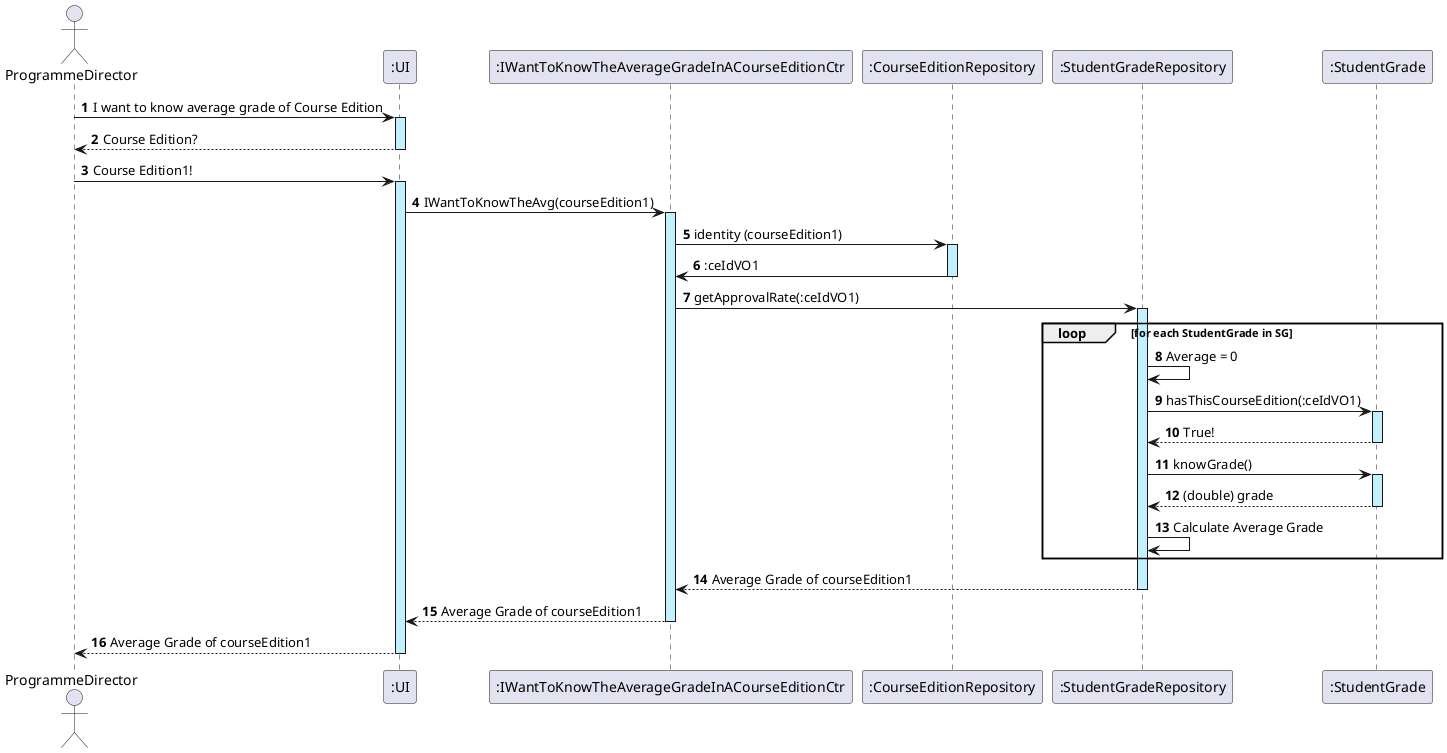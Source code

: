 @startuml
actor ProgrammeDirector
participant ":UI" as UI
participant ":IWantToKnowTheAverageGradeInACourseEditionCtr" as KA
participant ":CourseEditionRepository" as CER
participant ":StudentGradeRepository" as SG
participant ":StudentGrade" as StudentGrade
autonumber


ProgrammeDirector -> UI ++ #application: I want to know average grade of Course Edition
UI --> ProgrammeDirector -- : Course Edition?
ProgrammeDirector -> UI ++ #application: Course Edition1!
UI -> KA ++ #application : IWantToKnowTheAvg(courseEdition1)
KA -> CER ++ #application : identity (courseEdition1)
CER -> KA :  :ceIdVO1
deactivate CER
KA -> SG ++ #application : getApprovalRate(:ceIdVO1)

loop for each StudentGrade in SG
    SG -> SG : Average = 0
    SG -> StudentGrade : hasThisCourseEdition(:ceIdVO1)
    activate StudentGrade #application
    StudentGrade --> SG : True!
    deactivate StudentGrade

    SG -> StudentGrade : knowGrade()
    activate StudentGrade #application
    StudentGrade --> SG : (double) grade
    deactivate StudentGrade
    SG -> SG : Calculate Average Grade
end


SG --> KA --: Average Grade of courseEdition1
KA --> UI --: Average Grade of courseEdition1
UI --> ProgrammeDirector --: Average Grade of courseEdition1

@enduml